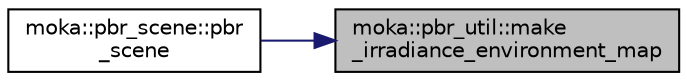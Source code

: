 digraph "moka::pbr_util::make_irradiance_environment_map"
{
 // LATEX_PDF_SIZE
  edge [fontname="Helvetica",fontsize="10",labelfontname="Helvetica",labelfontsize="10"];
  node [fontname="Helvetica",fontsize="10",shape=record];
  rankdir="RL";
  Node15 [label="moka::pbr_util::make\l_irradiance_environment_map",height=0.2,width=0.4,color="black", fillcolor="grey75", style="filled", fontcolor="black",tooltip="Create an irradiance environment map."];
  Node15 -> Node16 [dir="back",color="midnightblue",fontsize="10",style="solid",fontname="Helvetica"];
  Node16 [label="moka::pbr_scene::pbr\l_scene",height=0.2,width=0.4,color="black", fillcolor="white", style="filled",URL="$classmoka_1_1pbr__scene.html#a6a5516f94cf0297f838aa3b819216fe9",tooltip="Create a new scene object."];
}
